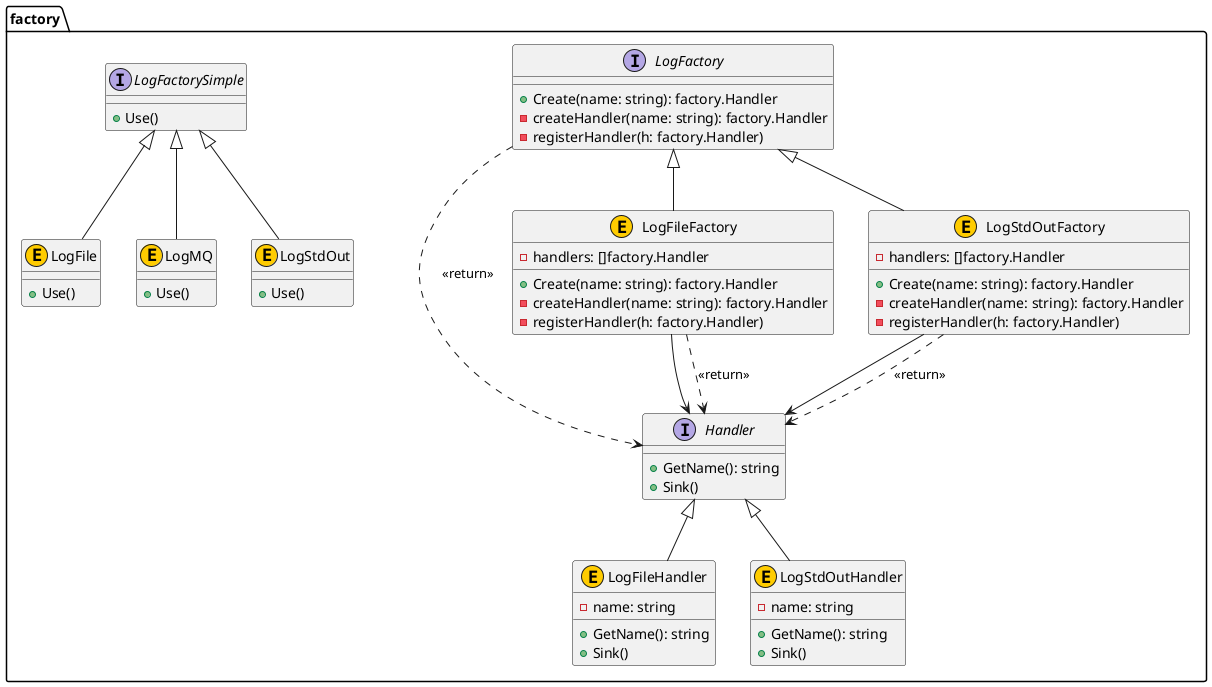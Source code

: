 @startuml

package "factory" {
	interface "Handler" as factory.Handler {
		+GetName(): string
		+Sink()
	}
}



package "factory" {
	interface "LogFactory" as factory.LogFactory {
		+Create(name: string): factory.Handler
		-createHandler(name: string): factory.Handler
		-registerHandler(h: factory.Handler)
	}
}


	factory.LogFactory ..> factory.Handler : <<return>> 

package "factory" {
	interface "LogFactorySimple" as factory.LogFactorySimple {
		+Use()
	}
}



package "factory" {
	class "LogFile" as factory.LogFile <<E,#FFCC00>> {
		+Use()
	}
}



package "factory" {
	class "LogFileFactory" as factory.LogFileFactory <<E,#FFCC00>> {
		-handlers: []factory.Handler
		+Create(name: string): factory.Handler
		-createHandler(name: string): factory.Handler
		-registerHandler(h: factory.Handler)
	}
}

	factory.LogFileFactory --> factory.Handler

	factory.LogFileFactory ..> factory.Handler : <<return>> 

package "factory" {
	class "LogFileHandler" as factory.LogFileHandler <<E,#FFCC00>> {
		-name: string
		+GetName(): string
		+Sink()
	}
}



package "factory" {
	class "LogMQ" as factory.LogMQ <<E,#FFCC00>> {
		+Use()
	}
}



package "factory" {
	class "LogStdOut" as factory.LogStdOut <<E,#FFCC00>> {
		+Use()
	}
}



package "factory" {
	class "LogStdOutFactory" as factory.LogStdOutFactory <<E,#FFCC00>> {
		-handlers: []factory.Handler
		+Create(name: string): factory.Handler
		-createHandler(name: string): factory.Handler
		-registerHandler(h: factory.Handler)
	}
}

	factory.LogStdOutFactory --> factory.Handler

	factory.LogStdOutFactory ..> factory.Handler : <<return>> 

package "factory" {
	class "LogStdOutHandler" as factory.LogStdOutHandler <<E,#FFCC00>> {
		-name: string
		+GetName(): string
		+Sink()
	}
}



	factory.LogFile -up-|> factory.LogFactorySimple
	factory.LogFileFactory -up-|> factory.LogFactory
	factory.LogFileHandler -up-|> factory.Handler
	factory.LogMQ -up-|> factory.LogFactorySimple
	factory.LogStdOut -up-|> factory.LogFactorySimple
	factory.LogStdOutFactory -up-|> factory.LogFactory
	factory.LogStdOutHandler -up-|> factory.Handler


@enduml
